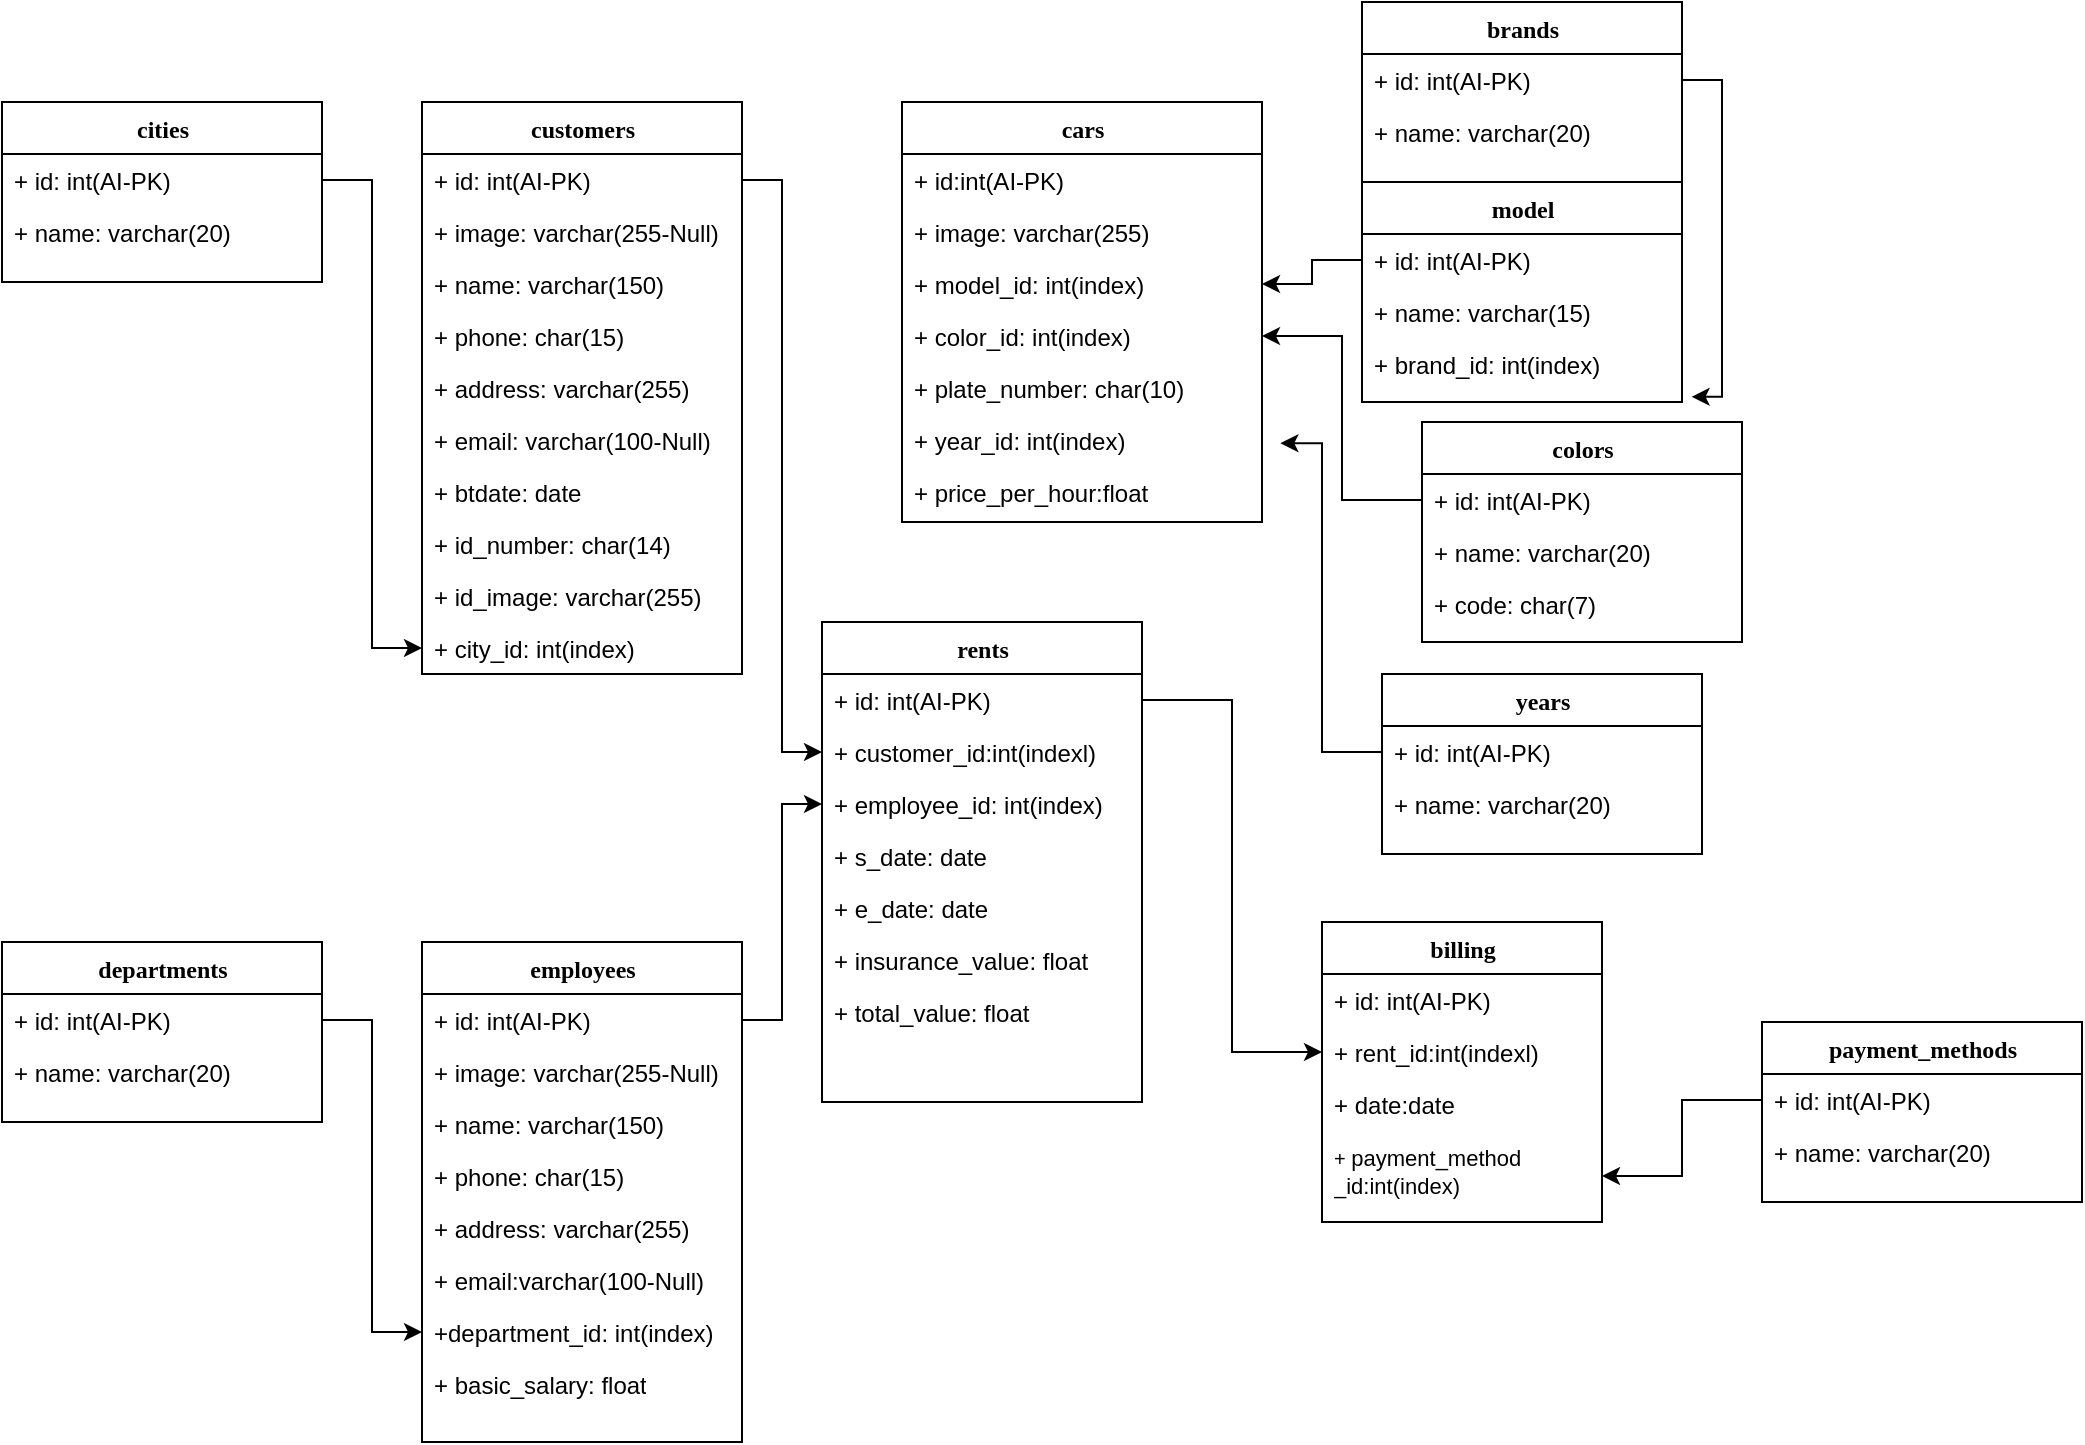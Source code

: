 <mxfile version="20.2.0" type="device"><diagram name="Page-1" id="9f46799a-70d6-7492-0946-bef42562c5a5"><mxGraphModel dx="1278" dy="617" grid="1" gridSize="10" guides="1" tooltips="1" connect="1" arrows="1" fold="1" page="1" pageScale="1" pageWidth="1100" pageHeight="850" background="none" math="0" shadow="0"><root><mxCell id="0"/><mxCell id="1" parent="0"/><mxCell id="78961159f06e98e8-17" value="customers" style="swimlane;html=1;fontStyle=1;align=center;verticalAlign=top;childLayout=stackLayout;horizontal=1;startSize=26;horizontalStack=0;resizeParent=1;resizeLast=0;collapsible=1;marginBottom=0;swimlaneFillColor=#ffffff;rounded=0;shadow=0;comic=0;labelBackgroundColor=none;strokeWidth=1;fillColor=none;fontFamily=Verdana;fontSize=12" parent="1" vertex="1"><mxGeometry x="240" y="60" width="160" height="286" as="geometry"><mxRectangle x="90" y="83" width="110" height="30" as="alternateBounds"/></mxGeometry></mxCell><mxCell id="78961159f06e98e8-21" value="+ id: int(AI-PK)" style="text;html=1;strokeColor=none;fillColor=none;align=left;verticalAlign=top;spacingLeft=4;spacingRight=4;whiteSpace=wrap;overflow=hidden;rotatable=0;points=[[0,0.5],[1,0.5]];portConstraint=eastwest;" parent="78961159f06e98e8-17" vertex="1"><mxGeometry y="26" width="160" height="26" as="geometry"/></mxCell><mxCell id="s-8j-64POk0f8i_w0ukY-3" value="+ image: varchar(255-Null)" style="text;html=1;strokeColor=none;fillColor=none;align=left;verticalAlign=top;spacingLeft=4;spacingRight=4;whiteSpace=wrap;overflow=hidden;rotatable=0;points=[[0,0.5],[1,0.5]];portConstraint=eastwest;" parent="78961159f06e98e8-17" vertex="1"><mxGeometry y="52" width="160" height="26" as="geometry"/></mxCell><mxCell id="78961159f06e98e8-23" value="+ name: varchar(150)" style="text;html=1;strokeColor=none;fillColor=none;align=left;verticalAlign=top;spacingLeft=4;spacingRight=4;whiteSpace=wrap;overflow=hidden;rotatable=0;points=[[0,0.5],[1,0.5]];portConstraint=eastwest;" parent="78961159f06e98e8-17" vertex="1"><mxGeometry y="78" width="160" height="26" as="geometry"/></mxCell><mxCell id="78961159f06e98e8-25" value="+ phone: char(15)" style="text;html=1;strokeColor=none;fillColor=none;align=left;verticalAlign=top;spacingLeft=4;spacingRight=4;whiteSpace=wrap;overflow=hidden;rotatable=0;points=[[0,0.5],[1,0.5]];portConstraint=eastwest;" parent="78961159f06e98e8-17" vertex="1"><mxGeometry y="104" width="160" height="26" as="geometry"/></mxCell><mxCell id="78961159f06e98e8-26" value="+ address: varchar(255)" style="text;html=1;strokeColor=none;fillColor=none;align=left;verticalAlign=top;spacingLeft=4;spacingRight=4;whiteSpace=wrap;overflow=hidden;rotatable=0;points=[[0,0.5],[1,0.5]];portConstraint=eastwest;" parent="78961159f06e98e8-17" vertex="1"><mxGeometry y="130" width="160" height="26" as="geometry"/></mxCell><mxCell id="78961159f06e98e8-24" value="+ email: varchar(100-Null)" style="text;html=1;strokeColor=none;fillColor=none;align=left;verticalAlign=top;spacingLeft=4;spacingRight=4;whiteSpace=wrap;overflow=hidden;rotatable=0;points=[[0,0.5],[1,0.5]];portConstraint=eastwest;" parent="78961159f06e98e8-17" vertex="1"><mxGeometry y="156" width="160" height="26" as="geometry"/></mxCell><mxCell id="s-8j-64POk0f8i_w0ukY-1" value="+ btdate: date" style="text;html=1;strokeColor=none;fillColor=none;align=left;verticalAlign=top;spacingLeft=4;spacingRight=4;whiteSpace=wrap;overflow=hidden;rotatable=0;points=[[0,0.5],[1,0.5]];portConstraint=eastwest;" parent="78961159f06e98e8-17" vertex="1"><mxGeometry y="182" width="160" height="26" as="geometry"/></mxCell><mxCell id="s-8j-64POk0f8i_w0ukY-2" value="+ id_number: char(14)" style="text;html=1;strokeColor=none;fillColor=none;align=left;verticalAlign=top;spacingLeft=4;spacingRight=4;whiteSpace=wrap;overflow=hidden;rotatable=0;points=[[0,0.5],[1,0.5]];portConstraint=eastwest;" parent="78961159f06e98e8-17" vertex="1"><mxGeometry y="208" width="160" height="26" as="geometry"/></mxCell><mxCell id="s-8j-64POk0f8i_w0ukY-5" value="+ id_image: varchar(255)" style="text;html=1;strokeColor=none;fillColor=none;align=left;verticalAlign=top;spacingLeft=4;spacingRight=4;whiteSpace=wrap;overflow=hidden;rotatable=0;points=[[0,0.5],[1,0.5]];portConstraint=eastwest;" parent="78961159f06e98e8-17" vertex="1"><mxGeometry y="234" width="160" height="26" as="geometry"/></mxCell><mxCell id="s-8j-64POk0f8i_w0ukY-4" value="+ city_id: int(index)" style="text;html=1;strokeColor=none;fillColor=none;align=left;verticalAlign=top;spacingLeft=4;spacingRight=4;whiteSpace=wrap;overflow=hidden;rotatable=0;points=[[0,0.5],[1,0.5]];portConstraint=eastwest;" parent="78961159f06e98e8-17" vertex="1"><mxGeometry y="260" width="160" height="26" as="geometry"/></mxCell><mxCell id="78961159f06e98e8-30" value="cars" style="swimlane;html=1;fontStyle=1;align=center;verticalAlign=top;childLayout=stackLayout;horizontal=1;startSize=26;horizontalStack=0;resizeParent=1;resizeLast=0;collapsible=1;marginBottom=0;swimlaneFillColor=#ffffff;rounded=0;shadow=0;comic=0;labelBackgroundColor=none;strokeWidth=1;fillColor=none;fontFamily=Verdana;fontSize=12" parent="1" vertex="1"><mxGeometry x="480" y="60" width="180" height="210" as="geometry"/></mxCell><mxCell id="78961159f06e98e8-31" value="+ id:int(AI-PK)&amp;nbsp;" style="text;html=1;strokeColor=none;fillColor=none;align=left;verticalAlign=top;spacingLeft=4;spacingRight=4;whiteSpace=wrap;overflow=hidden;rotatable=0;points=[[0,0.5],[1,0.5]];portConstraint=eastwest;" parent="78961159f06e98e8-30" vertex="1"><mxGeometry y="26" width="180" height="26" as="geometry"/></mxCell><mxCell id="78961159f06e98e8-37" value="+ image: varchar(255)" style="text;html=1;strokeColor=none;fillColor=none;align=left;verticalAlign=top;spacingLeft=4;spacingRight=4;whiteSpace=wrap;overflow=hidden;rotatable=0;points=[[0,0.5],[1,0.5]];portConstraint=eastwest;" parent="78961159f06e98e8-30" vertex="1"><mxGeometry y="52" width="180" height="26" as="geometry"/></mxCell><mxCell id="78961159f06e98e8-34" value="+ model_id: int(index)" style="text;html=1;strokeColor=none;fillColor=none;align=left;verticalAlign=top;spacingLeft=4;spacingRight=4;whiteSpace=wrap;overflow=hidden;rotatable=0;points=[[0,0.5],[1,0.5]];portConstraint=eastwest;" parent="78961159f06e98e8-30" vertex="1"><mxGeometry y="78" width="180" height="26" as="geometry"/></mxCell><mxCell id="78961159f06e98e8-36" value="+ color_id: int(index)" style="text;html=1;strokeColor=none;fillColor=none;align=left;verticalAlign=top;spacingLeft=4;spacingRight=4;whiteSpace=wrap;overflow=hidden;rotatable=0;points=[[0,0.5],[1,0.5]];portConstraint=eastwest;" parent="78961159f06e98e8-30" vertex="1"><mxGeometry y="104" width="180" height="26" as="geometry"/></mxCell><mxCell id="s-8j-64POk0f8i_w0ukY-7" value="+ plate_number: char(10)" style="text;html=1;strokeColor=none;fillColor=none;align=left;verticalAlign=top;spacingLeft=4;spacingRight=4;whiteSpace=wrap;overflow=hidden;rotatable=0;points=[[0,0.5],[1,0.5]];portConstraint=eastwest;" parent="78961159f06e98e8-30" vertex="1"><mxGeometry y="130" width="180" height="26" as="geometry"/></mxCell><mxCell id="s-8j-64POk0f8i_w0ukY-9" value="+ year_id: int(index)" style="text;html=1;strokeColor=none;fillColor=none;align=left;verticalAlign=top;spacingLeft=4;spacingRight=4;whiteSpace=wrap;overflow=hidden;rotatable=0;points=[[0,0.5],[1,0.5]];portConstraint=eastwest;" parent="78961159f06e98e8-30" vertex="1"><mxGeometry y="156" width="180" height="26" as="geometry"/></mxCell><mxCell id="s-8j-64POk0f8i_w0ukY-45" value="+ price_per_hour:float" style="text;html=1;strokeColor=none;fillColor=none;align=left;verticalAlign=top;spacingLeft=4;spacingRight=4;whiteSpace=wrap;overflow=hidden;rotatable=0;points=[[0,0.5],[1,0.5]];portConstraint=eastwest;" parent="78961159f06e98e8-30" vertex="1"><mxGeometry y="182" width="180" height="26" as="geometry"/></mxCell><mxCell id="78961159f06e98e8-43" value="cities" style="swimlane;html=1;fontStyle=1;align=center;verticalAlign=top;childLayout=stackLayout;horizontal=1;startSize=26;horizontalStack=0;resizeParent=1;resizeLast=0;collapsible=1;marginBottom=0;swimlaneFillColor=#ffffff;rounded=0;shadow=0;comic=0;labelBackgroundColor=none;strokeWidth=1;fillColor=none;fontFamily=Verdana;fontSize=12" parent="1" vertex="1"><mxGeometry x="30" y="60" width="160" height="90" as="geometry"/></mxCell><mxCell id="78961159f06e98e8-44" value="+ id: int(AI-PK)" style="text;html=1;strokeColor=none;fillColor=none;align=left;verticalAlign=top;spacingLeft=4;spacingRight=4;whiteSpace=wrap;overflow=hidden;rotatable=0;points=[[0,0.5],[1,0.5]];portConstraint=eastwest;" parent="78961159f06e98e8-43" vertex="1"><mxGeometry y="26" width="160" height="26" as="geometry"/></mxCell><mxCell id="78961159f06e98e8-45" value="+ name: varchar(20)" style="text;html=1;strokeColor=none;fillColor=none;align=left;verticalAlign=top;spacingLeft=4;spacingRight=4;whiteSpace=wrap;overflow=hidden;rotatable=0;points=[[0,0.5],[1,0.5]];portConstraint=eastwest;" parent="78961159f06e98e8-43" vertex="1"><mxGeometry y="52" width="160" height="26" as="geometry"/></mxCell><mxCell id="78961159f06e98e8-56" value="employees" style="swimlane;html=1;fontStyle=1;align=center;verticalAlign=top;childLayout=stackLayout;horizontal=1;startSize=26;horizontalStack=0;resizeParent=1;resizeLast=0;collapsible=1;marginBottom=0;swimlaneFillColor=#ffffff;rounded=0;shadow=0;comic=0;labelBackgroundColor=none;strokeWidth=1;fillColor=none;fontFamily=Verdana;fontSize=12" parent="1" vertex="1"><mxGeometry x="240" y="480" width="160" height="250" as="geometry"/></mxCell><mxCell id="78961159f06e98e8-57" value="+ id: int(AI-PK)" style="text;html=1;strokeColor=none;fillColor=none;align=left;verticalAlign=top;spacingLeft=4;spacingRight=4;whiteSpace=wrap;overflow=hidden;rotatable=0;points=[[0,0.5],[1,0.5]];portConstraint=eastwest;" parent="78961159f06e98e8-56" vertex="1"><mxGeometry y="26" width="160" height="26" as="geometry"/></mxCell><mxCell id="78961159f06e98e8-61" value="+ image: varchar(255-Null)" style="text;html=1;strokeColor=none;fillColor=none;align=left;verticalAlign=top;spacingLeft=4;spacingRight=4;whiteSpace=wrap;overflow=hidden;rotatable=0;points=[[0,0.5],[1,0.5]];portConstraint=eastwest;" parent="78961159f06e98e8-56" vertex="1"><mxGeometry y="52" width="160" height="26" as="geometry"/></mxCell><mxCell id="78961159f06e98e8-58" value="+ name: varchar(150)" style="text;html=1;strokeColor=none;fillColor=none;align=left;verticalAlign=top;spacingLeft=4;spacingRight=4;whiteSpace=wrap;overflow=hidden;rotatable=0;points=[[0,0.5],[1,0.5]];portConstraint=eastwest;" parent="78961159f06e98e8-56" vertex="1"><mxGeometry y="78" width="160" height="26" as="geometry"/></mxCell><mxCell id="78961159f06e98e8-59" value="+ phone: char(15)" style="text;html=1;strokeColor=none;fillColor=none;align=left;verticalAlign=top;spacingLeft=4;spacingRight=4;whiteSpace=wrap;overflow=hidden;rotatable=0;points=[[0,0.5],[1,0.5]];portConstraint=eastwest;" parent="78961159f06e98e8-56" vertex="1"><mxGeometry y="104" width="160" height="26" as="geometry"/></mxCell><mxCell id="78961159f06e98e8-60" value="+ address: varchar(255)" style="text;html=1;strokeColor=none;fillColor=none;align=left;verticalAlign=top;spacingLeft=4;spacingRight=4;whiteSpace=wrap;overflow=hidden;rotatable=0;points=[[0,0.5],[1,0.5]];portConstraint=eastwest;" parent="78961159f06e98e8-56" vertex="1"><mxGeometry y="130" width="160" height="26" as="geometry"/></mxCell><mxCell id="78961159f06e98e8-62" value="+ email:varchar(100-Null)" style="text;html=1;strokeColor=none;fillColor=none;align=left;verticalAlign=top;spacingLeft=4;spacingRight=4;whiteSpace=wrap;overflow=hidden;rotatable=0;points=[[0,0.5],[1,0.5]];portConstraint=eastwest;" parent="78961159f06e98e8-56" vertex="1"><mxGeometry y="156" width="160" height="26" as="geometry"/></mxCell><mxCell id="78961159f06e98e8-63" value="+department_id: int(index)" style="text;html=1;strokeColor=none;fillColor=none;align=left;verticalAlign=top;spacingLeft=4;spacingRight=4;whiteSpace=wrap;overflow=hidden;rotatable=0;points=[[0,0.5],[1,0.5]];portConstraint=eastwest;" parent="78961159f06e98e8-56" vertex="1"><mxGeometry y="182" width="160" height="26" as="geometry"/></mxCell><mxCell id="s-8j-64POk0f8i_w0ukY-25" value="+ basic_salary: float" style="text;html=1;strokeColor=none;fillColor=none;align=left;verticalAlign=top;spacingLeft=4;spacingRight=4;whiteSpace=wrap;overflow=hidden;rotatable=0;points=[[0,0.5],[1,0.5]];portConstraint=eastwest;" parent="78961159f06e98e8-56" vertex="1"><mxGeometry y="208" width="160" height="26" as="geometry"/></mxCell><mxCell id="s-8j-64POk0f8i_w0ukY-11" value="colors" style="swimlane;html=1;fontStyle=1;align=center;verticalAlign=top;childLayout=stackLayout;horizontal=1;startSize=26;horizontalStack=0;resizeParent=1;resizeLast=0;collapsible=1;marginBottom=0;swimlaneFillColor=#ffffff;rounded=0;shadow=0;comic=0;labelBackgroundColor=none;strokeWidth=1;fillColor=none;fontFamily=Verdana;fontSize=12" parent="1" vertex="1"><mxGeometry x="740" y="220" width="160" height="110" as="geometry"/></mxCell><mxCell id="s-8j-64POk0f8i_w0ukY-12" value="+ id: int(AI-PK)" style="text;html=1;strokeColor=none;fillColor=none;align=left;verticalAlign=top;spacingLeft=4;spacingRight=4;whiteSpace=wrap;overflow=hidden;rotatable=0;points=[[0,0.5],[1,0.5]];portConstraint=eastwest;" parent="s-8j-64POk0f8i_w0ukY-11" vertex="1"><mxGeometry y="26" width="160" height="26" as="geometry"/></mxCell><mxCell id="s-8j-64POk0f8i_w0ukY-13" value="+ name: varchar(20)" style="text;html=1;strokeColor=none;fillColor=none;align=left;verticalAlign=top;spacingLeft=4;spacingRight=4;whiteSpace=wrap;overflow=hidden;rotatable=0;points=[[0,0.5],[1,0.5]];portConstraint=eastwest;" parent="s-8j-64POk0f8i_w0ukY-11" vertex="1"><mxGeometry y="52" width="160" height="26" as="geometry"/></mxCell><mxCell id="s-8j-64POk0f8i_w0ukY-17" value="+ code: char(7)" style="text;html=1;strokeColor=none;fillColor=none;align=left;verticalAlign=top;spacingLeft=4;spacingRight=4;whiteSpace=wrap;overflow=hidden;rotatable=0;points=[[0,0.5],[1,0.5]];portConstraint=eastwest;" parent="s-8j-64POk0f8i_w0ukY-11" vertex="1"><mxGeometry y="78" width="160" height="26" as="geometry"/></mxCell><mxCell id="s-8j-64POk0f8i_w0ukY-73" style="edgeStyle=orthogonalEdgeStyle;rounded=0;orthogonalLoop=1;jettySize=auto;html=1;entryX=1.051;entryY=0.562;entryDx=0;entryDy=0;entryPerimeter=0;fontSize=11;exitX=0;exitY=0.5;exitDx=0;exitDy=0;" parent="1" source="s-8j-64POk0f8i_w0ukY-15" target="s-8j-64POk0f8i_w0ukY-9" edge="1"><mxGeometry relative="1" as="geometry"><Array as="points"><mxPoint x="690" y="385"/><mxPoint x="690" y="231"/></Array></mxGeometry></mxCell><mxCell id="s-8j-64POk0f8i_w0ukY-14" value="years" style="swimlane;html=1;fontStyle=1;align=center;verticalAlign=top;childLayout=stackLayout;horizontal=1;startSize=26;horizontalStack=0;resizeParent=1;resizeLast=0;collapsible=1;marginBottom=0;swimlaneFillColor=#ffffff;rounded=0;shadow=0;comic=0;labelBackgroundColor=none;strokeWidth=1;fillColor=none;fontFamily=Verdana;fontSize=12" parent="1" vertex="1"><mxGeometry x="720" y="346" width="160" height="90" as="geometry"/></mxCell><mxCell id="s-8j-64POk0f8i_w0ukY-15" value="+ id: int(AI-PK)" style="text;html=1;strokeColor=none;fillColor=none;align=left;verticalAlign=top;spacingLeft=4;spacingRight=4;whiteSpace=wrap;overflow=hidden;rotatable=0;points=[[0,0.5],[1,0.5]];portConstraint=eastwest;" parent="s-8j-64POk0f8i_w0ukY-14" vertex="1"><mxGeometry y="26" width="160" height="26" as="geometry"/></mxCell><mxCell id="s-8j-64POk0f8i_w0ukY-16" value="+ name: varchar(20)" style="text;html=1;strokeColor=none;fillColor=none;align=left;verticalAlign=top;spacingLeft=4;spacingRight=4;whiteSpace=wrap;overflow=hidden;rotatable=0;points=[[0,0.5],[1,0.5]];portConstraint=eastwest;" parent="s-8j-64POk0f8i_w0ukY-14" vertex="1"><mxGeometry y="52" width="160" height="26" as="geometry"/></mxCell><mxCell id="s-8j-64POk0f8i_w0ukY-18" value="model" style="swimlane;html=1;fontStyle=1;align=center;verticalAlign=top;childLayout=stackLayout;horizontal=1;startSize=26;horizontalStack=0;resizeParent=1;resizeLast=0;collapsible=1;marginBottom=0;swimlaneFillColor=#ffffff;rounded=0;shadow=0;comic=0;labelBackgroundColor=none;strokeWidth=1;fillColor=none;fontFamily=Verdana;fontSize=12" parent="1" vertex="1"><mxGeometry x="710" y="100" width="160" height="110" as="geometry"/></mxCell><mxCell id="s-8j-64POk0f8i_w0ukY-19" value="+ id: int(AI-PK)" style="text;html=1;strokeColor=none;fillColor=none;align=left;verticalAlign=top;spacingLeft=4;spacingRight=4;whiteSpace=wrap;overflow=hidden;rotatable=0;points=[[0,0.5],[1,0.5]];portConstraint=eastwest;" parent="s-8j-64POk0f8i_w0ukY-18" vertex="1"><mxGeometry y="26" width="160" height="26" as="geometry"/></mxCell><mxCell id="s-8j-64POk0f8i_w0ukY-20" value="+ name: varchar(15)" style="text;html=1;strokeColor=none;fillColor=none;align=left;verticalAlign=top;spacingLeft=4;spacingRight=4;whiteSpace=wrap;overflow=hidden;rotatable=0;points=[[0,0.5],[1,0.5]];portConstraint=eastwest;" parent="s-8j-64POk0f8i_w0ukY-18" vertex="1"><mxGeometry y="52" width="160" height="26" as="geometry"/></mxCell><mxCell id="s-8j-64POk0f8i_w0ukY-21" value="+ brand_id: int(index)" style="text;html=1;strokeColor=none;fillColor=none;align=left;verticalAlign=top;spacingLeft=4;spacingRight=4;whiteSpace=wrap;overflow=hidden;rotatable=0;points=[[0,0.5],[1,0.5]];portConstraint=eastwest;" parent="s-8j-64POk0f8i_w0ukY-18" vertex="1"><mxGeometry y="78" width="160" height="26" as="geometry"/></mxCell><mxCell id="s-8j-64POk0f8i_w0ukY-22" value="brands" style="swimlane;html=1;fontStyle=1;align=center;verticalAlign=top;childLayout=stackLayout;horizontal=1;startSize=26;horizontalStack=0;resizeParent=1;resizeLast=0;collapsible=1;marginBottom=0;swimlaneFillColor=#ffffff;rounded=0;shadow=0;comic=0;labelBackgroundColor=none;strokeWidth=1;fillColor=none;fontFamily=Verdana;fontSize=12" parent="1" vertex="1"><mxGeometry x="710" y="10" width="160" height="90" as="geometry"/></mxCell><mxCell id="s-8j-64POk0f8i_w0ukY-23" value="+ id: int(AI-PK)" style="text;html=1;strokeColor=none;fillColor=none;align=left;verticalAlign=top;spacingLeft=4;spacingRight=4;whiteSpace=wrap;overflow=hidden;rotatable=0;points=[[0,0.5],[1,0.5]];portConstraint=eastwest;" parent="s-8j-64POk0f8i_w0ukY-22" vertex="1"><mxGeometry y="26" width="160" height="26" as="geometry"/></mxCell><mxCell id="s-8j-64POk0f8i_w0ukY-24" value="+ name: varchar(20)" style="text;html=1;strokeColor=none;fillColor=none;align=left;verticalAlign=top;spacingLeft=4;spacingRight=4;whiteSpace=wrap;overflow=hidden;rotatable=0;points=[[0,0.5],[1,0.5]];portConstraint=eastwest;" parent="s-8j-64POk0f8i_w0ukY-22" vertex="1"><mxGeometry y="52" width="160" height="26" as="geometry"/></mxCell><mxCell id="s-8j-64POk0f8i_w0ukY-27" value="departments" style="swimlane;html=1;fontStyle=1;align=center;verticalAlign=top;childLayout=stackLayout;horizontal=1;startSize=26;horizontalStack=0;resizeParent=1;resizeLast=0;collapsible=1;marginBottom=0;swimlaneFillColor=#ffffff;rounded=0;shadow=0;comic=0;labelBackgroundColor=none;strokeWidth=1;fillColor=none;fontFamily=Verdana;fontSize=12" parent="1" vertex="1"><mxGeometry x="30" y="480" width="160" height="90" as="geometry"/></mxCell><mxCell id="s-8j-64POk0f8i_w0ukY-28" value="+ id: int(AI-PK)" style="text;html=1;strokeColor=none;fillColor=none;align=left;verticalAlign=top;spacingLeft=4;spacingRight=4;whiteSpace=wrap;overflow=hidden;rotatable=0;points=[[0,0.5],[1,0.5]];portConstraint=eastwest;" parent="s-8j-64POk0f8i_w0ukY-27" vertex="1"><mxGeometry y="26" width="160" height="26" as="geometry"/></mxCell><mxCell id="s-8j-64POk0f8i_w0ukY-29" value="+ name: varchar(20)" style="text;html=1;strokeColor=none;fillColor=none;align=left;verticalAlign=top;spacingLeft=4;spacingRight=4;whiteSpace=wrap;overflow=hidden;rotatable=0;points=[[0,0.5],[1,0.5]];portConstraint=eastwest;" parent="s-8j-64POk0f8i_w0ukY-27" vertex="1"><mxGeometry y="52" width="160" height="26" as="geometry"/></mxCell><mxCell id="s-8j-64POk0f8i_w0ukY-34" value="rents" style="swimlane;html=1;fontStyle=1;align=center;verticalAlign=top;childLayout=stackLayout;horizontal=1;startSize=26;horizontalStack=0;resizeParent=1;resizeLast=0;collapsible=1;marginBottom=0;swimlaneFillColor=#ffffff;rounded=0;shadow=0;comic=0;labelBackgroundColor=none;strokeWidth=1;fillColor=none;fontFamily=Verdana;fontSize=12" parent="1" vertex="1"><mxGeometry x="440" y="320" width="160" height="240" as="geometry"/></mxCell><mxCell id="s-8j-64POk0f8i_w0ukY-35" value="+ id: int(AI-PK)" style="text;html=1;strokeColor=none;fillColor=none;align=left;verticalAlign=top;spacingLeft=4;spacingRight=4;whiteSpace=wrap;overflow=hidden;rotatable=0;points=[[0,0.5],[1,0.5]];portConstraint=eastwest;" parent="s-8j-64POk0f8i_w0ukY-34" vertex="1"><mxGeometry y="26" width="160" height="26" as="geometry"/></mxCell><mxCell id="s-8j-64POk0f8i_w0ukY-36" value="+ customer_id:int(indexl)" style="text;html=1;strokeColor=none;fillColor=none;align=left;verticalAlign=top;spacingLeft=4;spacingRight=4;whiteSpace=wrap;overflow=hidden;rotatable=0;points=[[0,0.5],[1,0.5]];portConstraint=eastwest;" parent="s-8j-64POk0f8i_w0ukY-34" vertex="1"><mxGeometry y="52" width="160" height="26" as="geometry"/></mxCell><mxCell id="s-8j-64POk0f8i_w0ukY-37" value="+ employee_id: int(index)" style="text;html=1;strokeColor=none;fillColor=none;align=left;verticalAlign=top;spacingLeft=4;spacingRight=4;whiteSpace=wrap;overflow=hidden;rotatable=0;points=[[0,0.5],[1,0.5]];portConstraint=eastwest;" parent="s-8j-64POk0f8i_w0ukY-34" vertex="1"><mxGeometry y="78" width="160" height="26" as="geometry"/></mxCell><mxCell id="s-8j-64POk0f8i_w0ukY-38" value="+ s_date: date" style="text;html=1;strokeColor=none;fillColor=none;align=left;verticalAlign=top;spacingLeft=4;spacingRight=4;whiteSpace=wrap;overflow=hidden;rotatable=0;points=[[0,0.5],[1,0.5]];portConstraint=eastwest;" parent="s-8j-64POk0f8i_w0ukY-34" vertex="1"><mxGeometry y="104" width="160" height="26" as="geometry"/></mxCell><mxCell id="s-8j-64POk0f8i_w0ukY-43" value="+ e_date: date" style="text;html=1;strokeColor=none;fillColor=none;align=left;verticalAlign=top;spacingLeft=4;spacingRight=4;whiteSpace=wrap;overflow=hidden;rotatable=0;points=[[0,0.5],[1,0.5]];portConstraint=eastwest;" parent="s-8j-64POk0f8i_w0ukY-34" vertex="1"><mxGeometry y="130" width="160" height="26" as="geometry"/></mxCell><mxCell id="s-8j-64POk0f8i_w0ukY-46" value="+ insurance_value: float" style="text;html=1;strokeColor=none;fillColor=none;align=left;verticalAlign=top;spacingLeft=4;spacingRight=4;whiteSpace=wrap;overflow=hidden;rotatable=0;points=[[0,0.5],[1,0.5]];portConstraint=eastwest;" parent="s-8j-64POk0f8i_w0ukY-34" vertex="1"><mxGeometry y="156" width="160" height="26" as="geometry"/></mxCell><mxCell id="s-8j-64POk0f8i_w0ukY-47" value="+ total_value: float" style="text;html=1;strokeColor=none;fillColor=none;align=left;verticalAlign=top;spacingLeft=4;spacingRight=4;whiteSpace=wrap;overflow=hidden;rotatable=0;points=[[0,0.5],[1,0.5]];portConstraint=eastwest;" parent="s-8j-64POk0f8i_w0ukY-34" vertex="1"><mxGeometry y="182" width="160" height="26" as="geometry"/></mxCell><mxCell id="s-8j-64POk0f8i_w0ukY-48" value="billing" style="swimlane;html=1;fontStyle=1;align=center;verticalAlign=top;childLayout=stackLayout;horizontal=1;startSize=26;horizontalStack=0;resizeParent=1;resizeLast=0;collapsible=1;marginBottom=0;swimlaneFillColor=#ffffff;rounded=0;shadow=0;comic=0;labelBackgroundColor=none;strokeWidth=1;fillColor=none;fontFamily=Verdana;fontSize=12" parent="1" vertex="1"><mxGeometry x="690" y="470" width="140" height="150" as="geometry"/></mxCell><mxCell id="s-8j-64POk0f8i_w0ukY-49" value="+ id: int(AI-PK)" style="text;html=1;strokeColor=none;fillColor=none;align=left;verticalAlign=top;spacingLeft=4;spacingRight=4;whiteSpace=wrap;overflow=hidden;rotatable=0;points=[[0,0.5],[1,0.5]];portConstraint=eastwest;" parent="s-8j-64POk0f8i_w0ukY-48" vertex="1"><mxGeometry y="26" width="140" height="26" as="geometry"/></mxCell><mxCell id="s-8j-64POk0f8i_w0ukY-50" value="+ rent_id:int(indexl)" style="text;html=1;strokeColor=none;fillColor=none;align=left;verticalAlign=top;spacingLeft=4;spacingRight=4;whiteSpace=wrap;overflow=hidden;rotatable=0;points=[[0,0.5],[1,0.5]];portConstraint=eastwest;" parent="s-8j-64POk0f8i_w0ukY-48" vertex="1"><mxGeometry y="52" width="140" height="26" as="geometry"/></mxCell><mxCell id="s-8j-64POk0f8i_w0ukY-51" value="+ date:date" style="text;html=1;strokeColor=none;fillColor=none;align=left;verticalAlign=top;spacingLeft=4;spacingRight=4;whiteSpace=wrap;overflow=hidden;rotatable=0;points=[[0,0.5],[1,0.5]];portConstraint=eastwest;" parent="s-8j-64POk0f8i_w0ukY-48" vertex="1"><mxGeometry y="78" width="140" height="26" as="geometry"/></mxCell><mxCell id="s-8j-64POk0f8i_w0ukY-52" value="&lt;font style=&quot;font-size: 10px;&quot;&gt;+ &lt;/font&gt;&lt;font style=&quot;&quot;&gt;&lt;font style=&quot;font-size: 11px;&quot;&gt;payment_method&lt;/font&gt;&lt;br&gt;&lt;/font&gt;&lt;font style=&quot;font-size: 11px;&quot;&gt;_id:int(index)&amp;nbsp;&lt;/font&gt;" style="text;html=1;strokeColor=none;fillColor=none;align=left;verticalAlign=top;spacingLeft=4;spacingRight=4;whiteSpace=wrap;overflow=hidden;rotatable=0;points=[[0,0.5],[1,0.5]];portConstraint=eastwest;" parent="s-8j-64POk0f8i_w0ukY-48" vertex="1"><mxGeometry y="104" width="140" height="46" as="geometry"/></mxCell><mxCell id="s-8j-64POk0f8i_w0ukY-57" value="payment_methods" style="swimlane;html=1;fontStyle=1;align=center;verticalAlign=top;childLayout=stackLayout;horizontal=1;startSize=26;horizontalStack=0;resizeParent=1;resizeLast=0;collapsible=1;marginBottom=0;swimlaneFillColor=#ffffff;rounded=0;shadow=0;comic=0;labelBackgroundColor=none;strokeWidth=1;fillColor=none;fontFamily=Verdana;fontSize=12" parent="1" vertex="1"><mxGeometry x="910" y="520" width="160" height="90" as="geometry"/></mxCell><mxCell id="s-8j-64POk0f8i_w0ukY-58" value="+ id: int(AI-PK)" style="text;html=1;strokeColor=none;fillColor=none;align=left;verticalAlign=top;spacingLeft=4;spacingRight=4;whiteSpace=wrap;overflow=hidden;rotatable=0;points=[[0,0.5],[1,0.5]];portConstraint=eastwest;" parent="s-8j-64POk0f8i_w0ukY-57" vertex="1"><mxGeometry y="26" width="160" height="26" as="geometry"/></mxCell><mxCell id="s-8j-64POk0f8i_w0ukY-59" value="+ name: varchar(20)" style="text;html=1;strokeColor=none;fillColor=none;align=left;verticalAlign=top;spacingLeft=4;spacingRight=4;whiteSpace=wrap;overflow=hidden;rotatable=0;points=[[0,0.5],[1,0.5]];portConstraint=eastwest;" parent="s-8j-64POk0f8i_w0ukY-57" vertex="1"><mxGeometry y="52" width="160" height="26" as="geometry"/></mxCell><mxCell id="s-8j-64POk0f8i_w0ukY-63" style="edgeStyle=orthogonalEdgeStyle;rounded=0;orthogonalLoop=1;jettySize=auto;html=1;entryX=0;entryY=0.5;entryDx=0;entryDy=0;fontSize=11;" parent="1" source="78961159f06e98e8-44" target="s-8j-64POk0f8i_w0ukY-4" edge="1"><mxGeometry relative="1" as="geometry"/></mxCell><mxCell id="s-8j-64POk0f8i_w0ukY-64" style="edgeStyle=orthogonalEdgeStyle;rounded=0;orthogonalLoop=1;jettySize=auto;html=1;fontSize=11;" parent="1" source="78961159f06e98e8-21" target="s-8j-64POk0f8i_w0ukY-36" edge="1"><mxGeometry relative="1" as="geometry"/></mxCell><mxCell id="s-8j-64POk0f8i_w0ukY-66" style="edgeStyle=orthogonalEdgeStyle;rounded=0;orthogonalLoop=1;jettySize=auto;html=1;entryX=1.03;entryY=1.131;entryDx=0;entryDy=0;entryPerimeter=0;fontSize=11;exitX=1;exitY=0.5;exitDx=0;exitDy=0;" parent="1" source="s-8j-64POk0f8i_w0ukY-23" target="s-8j-64POk0f8i_w0ukY-21" edge="1"><mxGeometry relative="1" as="geometry"/></mxCell><mxCell id="s-8j-64POk0f8i_w0ukY-72" style="edgeStyle=orthogonalEdgeStyle;rounded=0;orthogonalLoop=1;jettySize=auto;html=1;entryX=1;entryY=0.5;entryDx=0;entryDy=0;fontSize=11;" parent="1" source="s-8j-64POk0f8i_w0ukY-12" target="78961159f06e98e8-36" edge="1"><mxGeometry relative="1" as="geometry"/></mxCell><mxCell id="s-8j-64POk0f8i_w0ukY-74" style="edgeStyle=orthogonalEdgeStyle;rounded=0;orthogonalLoop=1;jettySize=auto;html=1;entryX=1;entryY=0.5;entryDx=0;entryDy=0;fontSize=11;" parent="1" source="s-8j-64POk0f8i_w0ukY-19" target="78961159f06e98e8-34" edge="1"><mxGeometry relative="1" as="geometry"/></mxCell><mxCell id="s-8j-64POk0f8i_w0ukY-75" style="edgeStyle=orthogonalEdgeStyle;rounded=0;orthogonalLoop=1;jettySize=auto;html=1;entryX=0;entryY=0.5;entryDx=0;entryDy=0;fontSize=11;" parent="1" source="s-8j-64POk0f8i_w0ukY-28" target="78961159f06e98e8-63" edge="1"><mxGeometry relative="1" as="geometry"/></mxCell><mxCell id="s-8j-64POk0f8i_w0ukY-76" style="edgeStyle=orthogonalEdgeStyle;rounded=0;orthogonalLoop=1;jettySize=auto;html=1;entryX=0;entryY=0.5;entryDx=0;entryDy=0;fontSize=11;" parent="1" source="78961159f06e98e8-57" target="s-8j-64POk0f8i_w0ukY-37" edge="1"><mxGeometry relative="1" as="geometry"/></mxCell><mxCell id="s-8j-64POk0f8i_w0ukY-77" style="edgeStyle=orthogonalEdgeStyle;rounded=0;orthogonalLoop=1;jettySize=auto;html=1;entryX=1;entryY=0.5;entryDx=0;entryDy=0;fontSize=11;" parent="1" source="s-8j-64POk0f8i_w0ukY-58" target="s-8j-64POk0f8i_w0ukY-52" edge="1"><mxGeometry relative="1" as="geometry"/></mxCell><mxCell id="s-8j-64POk0f8i_w0ukY-78" style="edgeStyle=orthogonalEdgeStyle;rounded=0;orthogonalLoop=1;jettySize=auto;html=1;entryX=0;entryY=0.5;entryDx=0;entryDy=0;fontSize=11;" parent="1" source="s-8j-64POk0f8i_w0ukY-35" target="s-8j-64POk0f8i_w0ukY-50" edge="1"><mxGeometry relative="1" as="geometry"/></mxCell></root></mxGraphModel></diagram></mxfile>